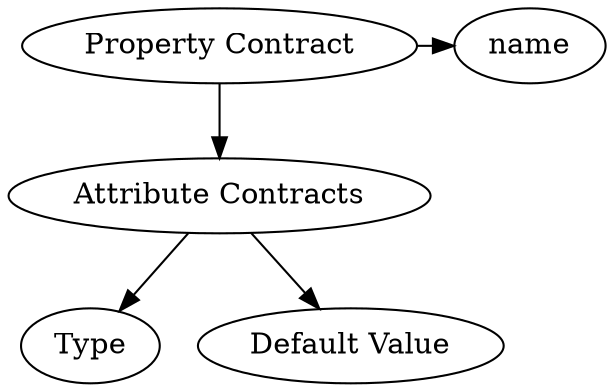 digraph property_contract {
	subgraph {
		rank=same;
		Property [label="Property Contract"];
		name;
		Property -> name;
	}
	Property -> Attributes;
	Attributes [label="Attribute Contracts"];
	Attributes -> Type;
	Attributes -> Default;
	Default [label="Default Value"];
}